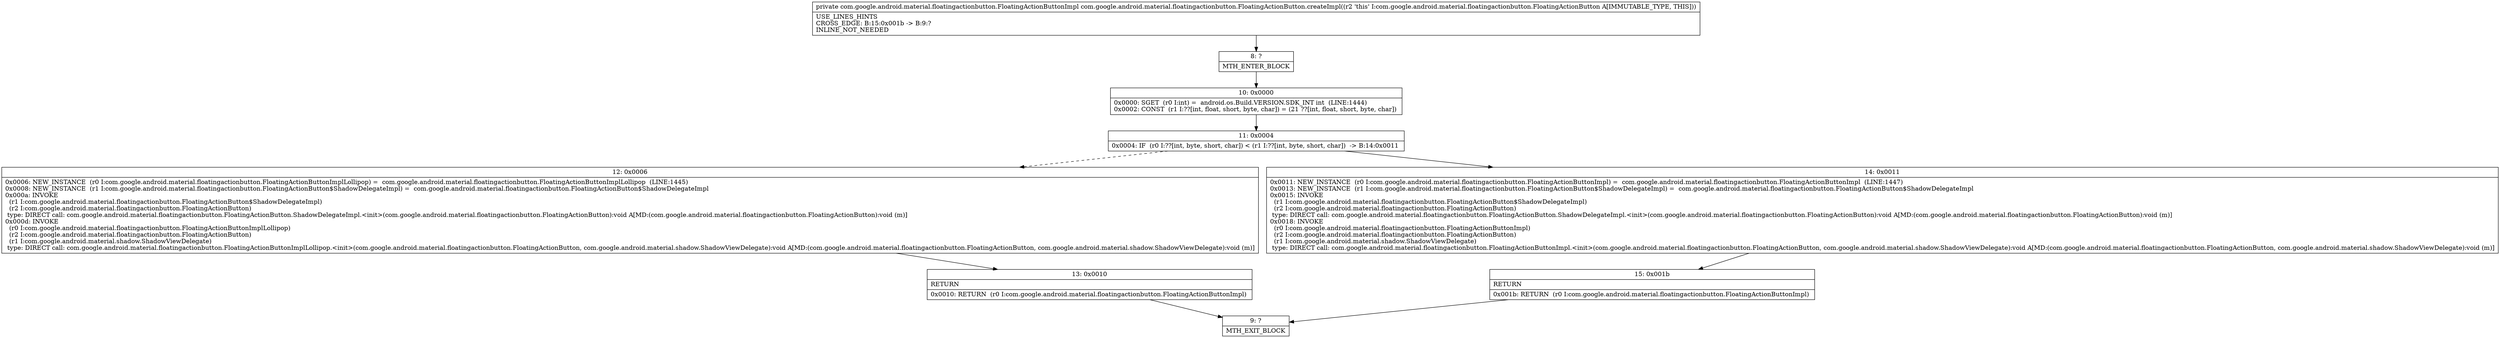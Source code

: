 digraph "CFG forcom.google.android.material.floatingactionbutton.FloatingActionButton.createImpl()Lcom\/google\/android\/material\/floatingactionbutton\/FloatingActionButtonImpl;" {
Node_8 [shape=record,label="{8\:\ ?|MTH_ENTER_BLOCK\l}"];
Node_10 [shape=record,label="{10\:\ 0x0000|0x0000: SGET  (r0 I:int) =  android.os.Build.VERSION.SDK_INT int  (LINE:1444)\l0x0002: CONST  (r1 I:??[int, float, short, byte, char]) = (21 ??[int, float, short, byte, char]) \l}"];
Node_11 [shape=record,label="{11\:\ 0x0004|0x0004: IF  (r0 I:??[int, byte, short, char]) \< (r1 I:??[int, byte, short, char])  \-\> B:14:0x0011 \l}"];
Node_12 [shape=record,label="{12\:\ 0x0006|0x0006: NEW_INSTANCE  (r0 I:com.google.android.material.floatingactionbutton.FloatingActionButtonImplLollipop) =  com.google.android.material.floatingactionbutton.FloatingActionButtonImplLollipop  (LINE:1445)\l0x0008: NEW_INSTANCE  (r1 I:com.google.android.material.floatingactionbutton.FloatingActionButton$ShadowDelegateImpl) =  com.google.android.material.floatingactionbutton.FloatingActionButton$ShadowDelegateImpl \l0x000a: INVOKE  \l  (r1 I:com.google.android.material.floatingactionbutton.FloatingActionButton$ShadowDelegateImpl)\l  (r2 I:com.google.android.material.floatingactionbutton.FloatingActionButton)\l type: DIRECT call: com.google.android.material.floatingactionbutton.FloatingActionButton.ShadowDelegateImpl.\<init\>(com.google.android.material.floatingactionbutton.FloatingActionButton):void A[MD:(com.google.android.material.floatingactionbutton.FloatingActionButton):void (m)]\l0x000d: INVOKE  \l  (r0 I:com.google.android.material.floatingactionbutton.FloatingActionButtonImplLollipop)\l  (r2 I:com.google.android.material.floatingactionbutton.FloatingActionButton)\l  (r1 I:com.google.android.material.shadow.ShadowViewDelegate)\l type: DIRECT call: com.google.android.material.floatingactionbutton.FloatingActionButtonImplLollipop.\<init\>(com.google.android.material.floatingactionbutton.FloatingActionButton, com.google.android.material.shadow.ShadowViewDelegate):void A[MD:(com.google.android.material.floatingactionbutton.FloatingActionButton, com.google.android.material.shadow.ShadowViewDelegate):void (m)]\l}"];
Node_13 [shape=record,label="{13\:\ 0x0010|RETURN\l|0x0010: RETURN  (r0 I:com.google.android.material.floatingactionbutton.FloatingActionButtonImpl) \l}"];
Node_9 [shape=record,label="{9\:\ ?|MTH_EXIT_BLOCK\l}"];
Node_14 [shape=record,label="{14\:\ 0x0011|0x0011: NEW_INSTANCE  (r0 I:com.google.android.material.floatingactionbutton.FloatingActionButtonImpl) =  com.google.android.material.floatingactionbutton.FloatingActionButtonImpl  (LINE:1447)\l0x0013: NEW_INSTANCE  (r1 I:com.google.android.material.floatingactionbutton.FloatingActionButton$ShadowDelegateImpl) =  com.google.android.material.floatingactionbutton.FloatingActionButton$ShadowDelegateImpl \l0x0015: INVOKE  \l  (r1 I:com.google.android.material.floatingactionbutton.FloatingActionButton$ShadowDelegateImpl)\l  (r2 I:com.google.android.material.floatingactionbutton.FloatingActionButton)\l type: DIRECT call: com.google.android.material.floatingactionbutton.FloatingActionButton.ShadowDelegateImpl.\<init\>(com.google.android.material.floatingactionbutton.FloatingActionButton):void A[MD:(com.google.android.material.floatingactionbutton.FloatingActionButton):void (m)]\l0x0018: INVOKE  \l  (r0 I:com.google.android.material.floatingactionbutton.FloatingActionButtonImpl)\l  (r2 I:com.google.android.material.floatingactionbutton.FloatingActionButton)\l  (r1 I:com.google.android.material.shadow.ShadowViewDelegate)\l type: DIRECT call: com.google.android.material.floatingactionbutton.FloatingActionButtonImpl.\<init\>(com.google.android.material.floatingactionbutton.FloatingActionButton, com.google.android.material.shadow.ShadowViewDelegate):void A[MD:(com.google.android.material.floatingactionbutton.FloatingActionButton, com.google.android.material.shadow.ShadowViewDelegate):void (m)]\l}"];
Node_15 [shape=record,label="{15\:\ 0x001b|RETURN\l|0x001b: RETURN  (r0 I:com.google.android.material.floatingactionbutton.FloatingActionButtonImpl) \l}"];
MethodNode[shape=record,label="{private com.google.android.material.floatingactionbutton.FloatingActionButtonImpl com.google.android.material.floatingactionbutton.FloatingActionButton.createImpl((r2 'this' I:com.google.android.material.floatingactionbutton.FloatingActionButton A[IMMUTABLE_TYPE, THIS]))  | USE_LINES_HINTS\lCROSS_EDGE: B:15:0x001b \-\> B:9:?\lINLINE_NOT_NEEDED\l}"];
MethodNode -> Node_8;Node_8 -> Node_10;
Node_10 -> Node_11;
Node_11 -> Node_12[style=dashed];
Node_11 -> Node_14;
Node_12 -> Node_13;
Node_13 -> Node_9;
Node_14 -> Node_15;
Node_15 -> Node_9;
}

